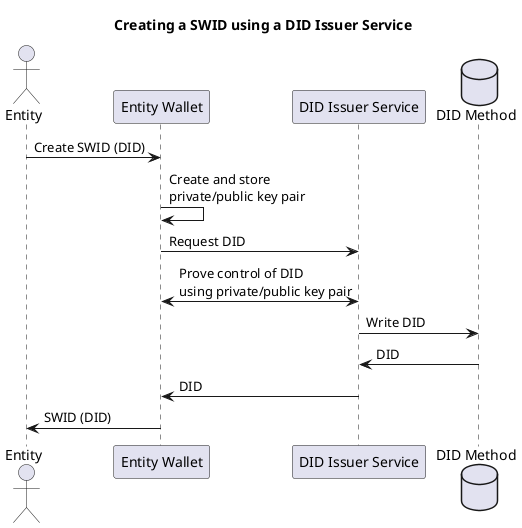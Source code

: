 @startuml

title Creating a SWID using a DID Issuer Service

actor       "Entity" as E
participant "Entity Wallet" as EW
participant "DID Issuer Service" as DI
database    "DID Method" as DM

E -> EW : Create SWID (DID)
EW -> EW : Create and store\nprivate/public key pair 
EW -> DI : Request DID
DI <-> EW : Prove control of DID\nusing private/public key pair
DI -> DM : Write DID
DM -> DI : DID
DI -> EW : DID
EW -> E : SWID (DID)

@enduml
